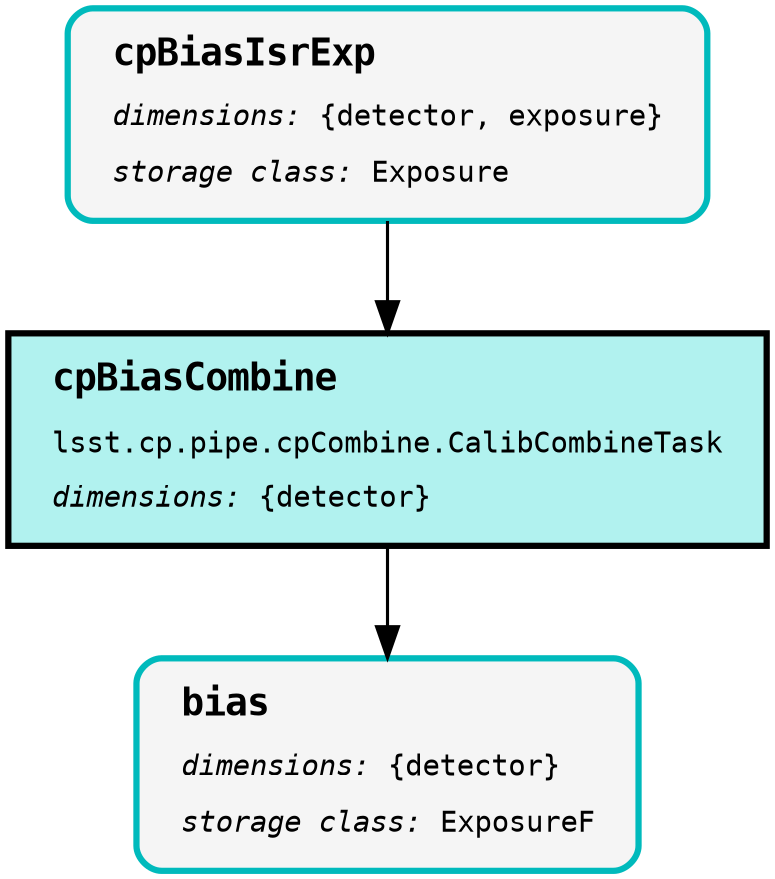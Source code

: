digraph Pipeline {
graph [splines="ortho", nodesep="0.5", ranksep="0.75"];
node [shape="box", fontname="Monospace", fontsize="14", margin="0.2,0.1", penwidth="3"];
edge [color="black", arrowsize="1.5", penwidth="1.5", pad="10mm"];
"cpBiasCombine:2" [style="filled", color="black", fillcolor="#B1F2EF", label=<<TABLE BORDER="0" CELLPADDING="5"><TR><TD ALIGN="LEFT"><B><FONT POINT-SIZE="18">cpBiasCombine</FONT></B></TD></TR><TR><TD ALIGN="LEFT">lsst.cp.pipe.cpCombine.CalibCombineTask</TD></TR><TR><TD ALIGN="LEFT"><I>dimensions:</I>&nbsp;{detector}</TD></TR></TABLE>>];
"cpBiasIsrExp:0" [style="rounded,filled,bold", color="#00BABC", fillcolor="#F5F5F5", label=<<TABLE BORDER="0" CELLPADDING="5"><TR><TD ALIGN="LEFT"><B><FONT POINT-SIZE="18">cpBiasIsrExp</FONT></B></TD></TR><TR><TD ALIGN="LEFT"><I>dimensions:</I>&nbsp;{detector, exposure}</TD></TR><TR><TD ALIGN="LEFT"><I>storage class:</I>&nbsp;Exposure</TD></TR></TABLE>>];
"bias:0" [style="rounded,filled,bold", color="#00BABC", fillcolor="#F5F5F5", label=<<TABLE BORDER="0" CELLPADDING="5"><TR><TD ALIGN="LEFT"><B><FONT POINT-SIZE="18">bias</FONT></B></TD></TR><TR><TD ALIGN="LEFT"><I>dimensions:</I>&nbsp;{detector}</TD></TR><TR><TD ALIGN="LEFT"><I>storage class:</I>&nbsp;ExposureF</TD></TR></TABLE>>];
"cpBiasCombine:2" -> "bias:0";
"cpBiasIsrExp:0" -> "cpBiasCombine:2";
}
